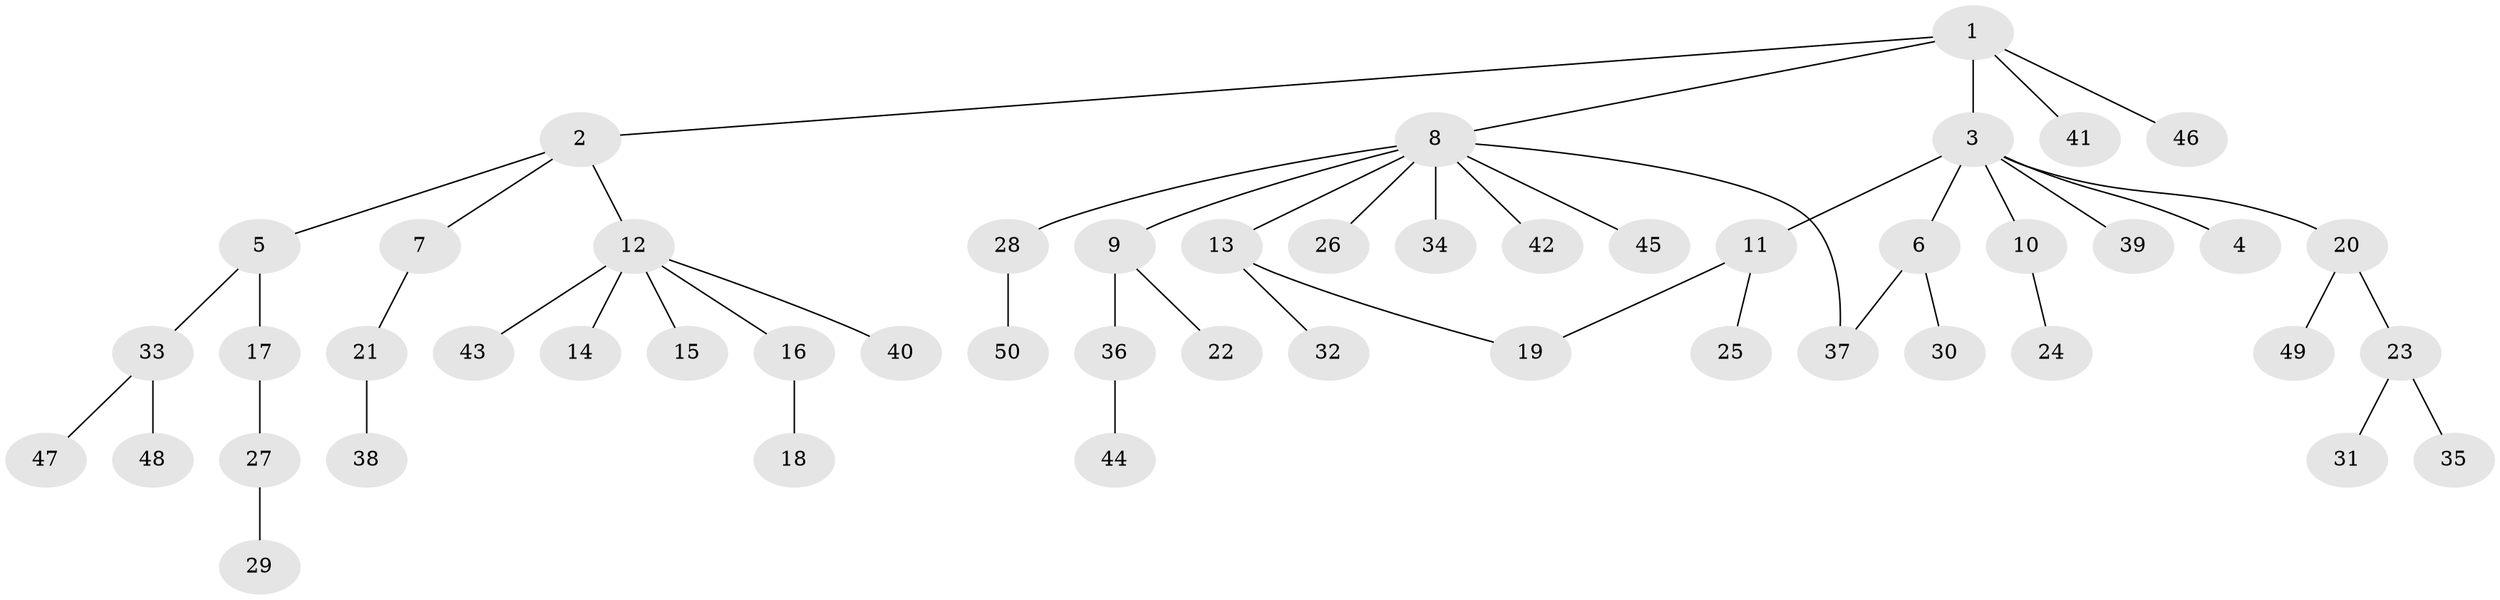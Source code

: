 // coarse degree distribution, {3: 0.1875, 5: 0.125, 2: 0.25, 1: 0.4375}
// Generated by graph-tools (version 1.1) at 2025/50/03/04/25 22:50:32]
// undirected, 50 vertices, 51 edges
graph export_dot {
  node [color=gray90,style=filled];
  1;
  2;
  3;
  4;
  5;
  6;
  7;
  8;
  9;
  10;
  11;
  12;
  13;
  14;
  15;
  16;
  17;
  18;
  19;
  20;
  21;
  22;
  23;
  24;
  25;
  26;
  27;
  28;
  29;
  30;
  31;
  32;
  33;
  34;
  35;
  36;
  37;
  38;
  39;
  40;
  41;
  42;
  43;
  44;
  45;
  46;
  47;
  48;
  49;
  50;
  1 -- 2;
  1 -- 3;
  1 -- 8;
  1 -- 41;
  1 -- 46;
  2 -- 5;
  2 -- 7;
  2 -- 12;
  3 -- 4;
  3 -- 6;
  3 -- 10;
  3 -- 11;
  3 -- 20;
  3 -- 39;
  5 -- 17;
  5 -- 33;
  6 -- 30;
  6 -- 37;
  7 -- 21;
  8 -- 9;
  8 -- 13;
  8 -- 26;
  8 -- 28;
  8 -- 34;
  8 -- 37;
  8 -- 42;
  8 -- 45;
  9 -- 22;
  9 -- 36;
  10 -- 24;
  11 -- 19;
  11 -- 25;
  12 -- 14;
  12 -- 15;
  12 -- 16;
  12 -- 40;
  12 -- 43;
  13 -- 19;
  13 -- 32;
  16 -- 18;
  17 -- 27;
  20 -- 23;
  20 -- 49;
  21 -- 38;
  23 -- 31;
  23 -- 35;
  27 -- 29;
  28 -- 50;
  33 -- 47;
  33 -- 48;
  36 -- 44;
}
